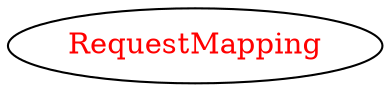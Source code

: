 digraph dependencyGraph {
 concentrate=true;
 ranksep="2.0";
 rankdir="LR"; 
 splines="ortho";
"RequestMapping" [fontcolor="red"];
}